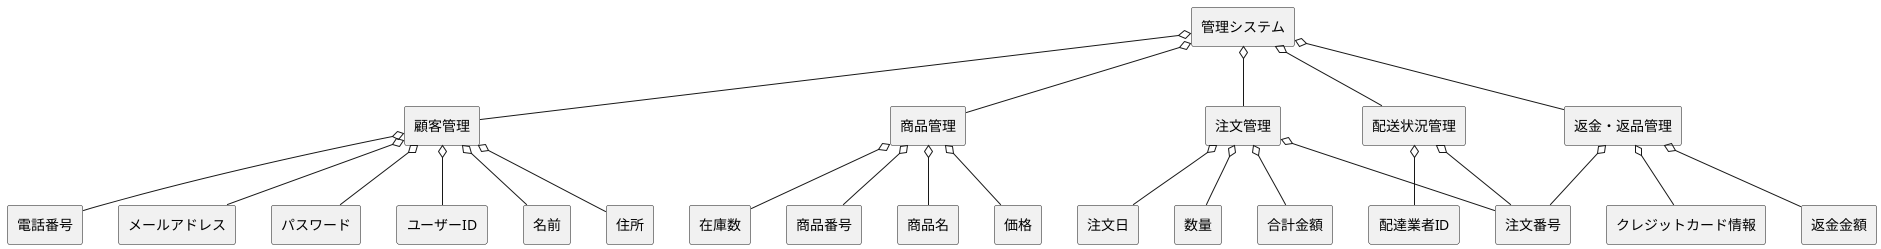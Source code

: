 @startuml ECommerceAdminDomainModel
skinparam componentStyle rectangle

' メインのシステム
[管理システム] o-- [顧客管理]
[管理システム] o-- [商品管理]
[管理システム] o-- [注文管理]
[管理システム] o-- [配送状況管理]
[管理システム] o-- [返金・返品管理]
' 管理システムいらないかもシステムは全体像としての扱いだから管理でいいかも



[顧客管理] o-- [ユーザーID]
[顧客管理] o-- [名前]
[顧客管理] o-- [住所]
[顧客管理] o-- [電話番号]
[顧客管理] o-- [メールアドレス]
[顧客管理] o-- [パスワード]


[商品管理] o-- [商品番号]
[商品管理] o-- [商品名]
[商品管理] o-- [価格]
[商品管理] o-- [在庫数]


[注文管理] o-- [注文番号]
[注文管理] o-- [注文日]
[注文管理] o-- [数量]
[注文管理] o-- [合計金額]


[配送状況管理] o-- [注文番号]
[配送状況管理] o-- [配達業者ID]

[返金・返品管理] o-- [注文番号]
[返金・返品管理] o-- [返金金額]
[返金・返品管理] o-- [クレジットカード情報]

